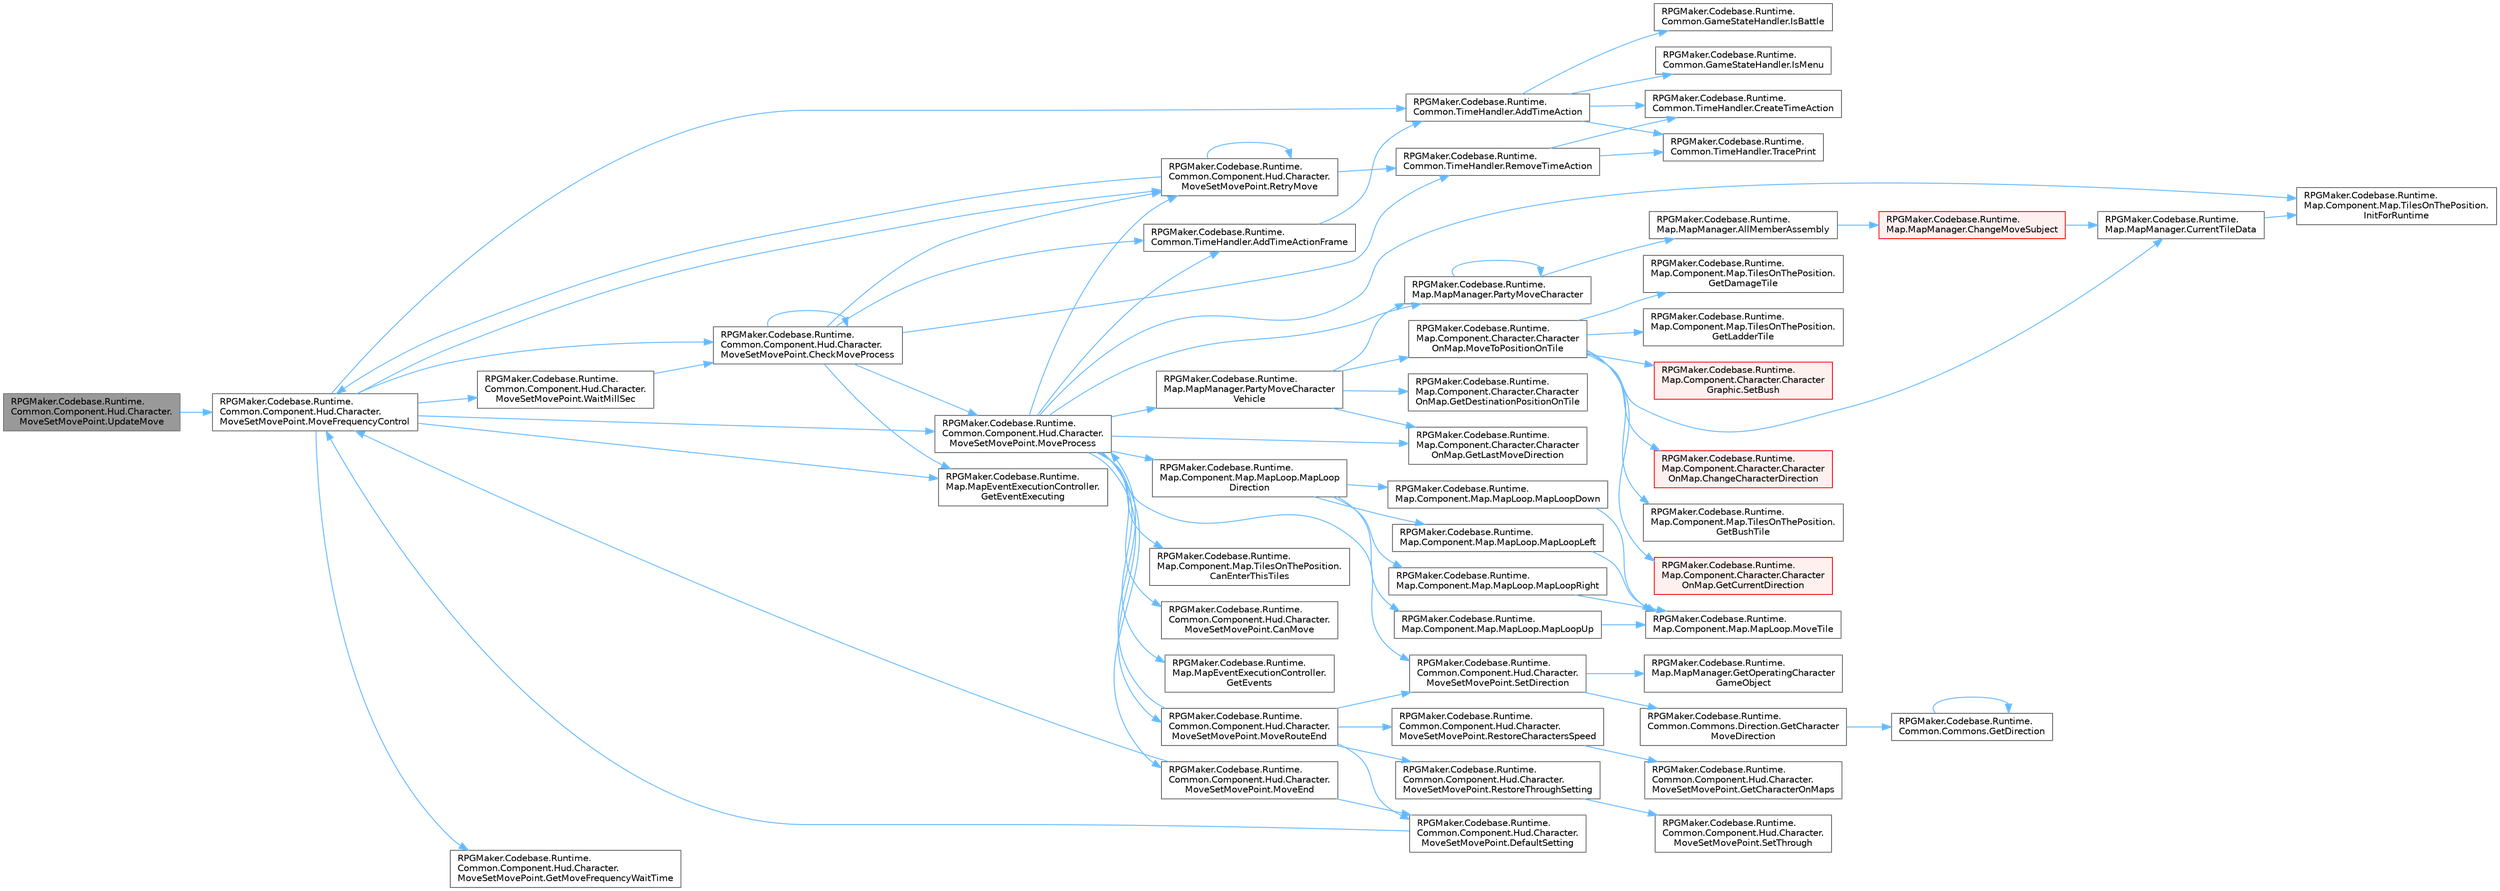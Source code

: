 digraph "RPGMaker.Codebase.Runtime.Common.Component.Hud.Character.MoveSetMovePoint.UpdateMove"
{
 // LATEX_PDF_SIZE
  bgcolor="transparent";
  edge [fontname=Helvetica,fontsize=10,labelfontname=Helvetica,labelfontsize=10];
  node [fontname=Helvetica,fontsize=10,shape=box,height=0.2,width=0.4];
  rankdir="LR";
  Node1 [id="Node000001",label="RPGMaker.Codebase.Runtime.\lCommon.Component.Hud.Character.\lMoveSetMovePoint.UpdateMove",height=0.2,width=0.4,color="gray40", fillcolor="grey60", style="filled", fontcolor="black",tooltip="😁 移動更新"];
  Node1 -> Node2 [id="edge1_Node000001_Node000002",color="steelblue1",style="solid",tooltip=" "];
  Node2 [id="Node000002",label="RPGMaker.Codebase.Runtime.\lCommon.Component.Hud.Character.\lMoveSetMovePoint.MoveFrequencyControl",height=0.2,width=0.4,color="grey40", fillcolor="white", style="filled",URL="$d9/dcc/class_r_p_g_maker_1_1_codebase_1_1_runtime_1_1_common_1_1_component_1_1_hud_1_1_character_1_1_move_set_move_point.html#a3f0d798a4b42b2b5c82047580086e240",tooltip="😁 移動頻度を制御。"];
  Node2 -> Node3 [id="edge2_Node000002_Node000003",color="steelblue1",style="solid",tooltip=" "];
  Node3 [id="Node000003",label="RPGMaker.Codebase.Runtime.\lCommon.TimeHandler.AddTimeAction",height=0.2,width=0.4,color="grey40", fillcolor="white", style="filled",URL="$d3/dac/class_r_p_g_maker_1_1_codebase_1_1_runtime_1_1_common_1_1_time_handler.html#ac4a358a4a2136a175a780d969a5a2ae2",tooltip="😁 実行するActionの登録"];
  Node3 -> Node4 [id="edge3_Node000003_Node000004",color="steelblue1",style="solid",tooltip=" "];
  Node4 [id="Node000004",label="RPGMaker.Codebase.Runtime.\lCommon.TimeHandler.CreateTimeAction",height=0.2,width=0.4,color="grey40", fillcolor="white", style="filled",URL="$d3/dac/class_r_p_g_maker_1_1_codebase_1_1_runtime_1_1_common_1_1_time_handler.html#a5eef3d1f8380e9a82f53b599f3a3b2d5",tooltip="😁 時間動作作成"];
  Node3 -> Node5 [id="edge4_Node000003_Node000005",color="steelblue1",style="solid",tooltip=" "];
  Node5 [id="Node000005",label="RPGMaker.Codebase.Runtime.\lCommon.GameStateHandler.IsBattle",height=0.2,width=0.4,color="grey40", fillcolor="white", style="filled",URL="$de/d2c/class_r_p_g_maker_1_1_codebase_1_1_runtime_1_1_common_1_1_game_state_handler.html#ad21ee0055358ca67238c33be028d2d7b",tooltip="😁 現在の状態がBATTLEまたは、BATTLE_EVENTかどうかを返却する"];
  Node3 -> Node6 [id="edge5_Node000003_Node000006",color="steelblue1",style="solid",tooltip=" "];
  Node6 [id="Node000006",label="RPGMaker.Codebase.Runtime.\lCommon.GameStateHandler.IsMenu",height=0.2,width=0.4,color="grey40", fillcolor="white", style="filled",URL="$de/d2c/class_r_p_g_maker_1_1_codebase_1_1_runtime_1_1_common_1_1_game_state_handler.html#a08635f6fd879412581bd0c23e3559838",tooltip="😁 現在の状態がMENUかどうかを返却する"];
  Node3 -> Node7 [id="edge6_Node000003_Node000007",color="steelblue1",style="solid",tooltip=" "];
  Node7 [id="Node000007",label="RPGMaker.Codebase.Runtime.\lCommon.TimeHandler.TracePrint",height=0.2,width=0.4,color="grey40", fillcolor="white", style="filled",URL="$d3/dac/class_r_p_g_maker_1_1_codebase_1_1_runtime_1_1_common_1_1_time_handler.html#a8c7773e140b3739304925ce8a0198ee5",tooltip="😁 トレース・プリント"];
  Node2 -> Node8 [id="edge7_Node000002_Node000008",color="steelblue1",style="solid",tooltip=" "];
  Node8 [id="Node000008",label="RPGMaker.Codebase.Runtime.\lCommon.Component.Hud.Character.\lMoveSetMovePoint.CheckMoveProcess",height=0.2,width=0.4,color="grey40", fillcolor="white", style="filled",URL="$d9/dcc/class_r_p_g_maker_1_1_codebase_1_1_runtime_1_1_common_1_1_component_1_1_hud_1_1_character_1_1_move_set_move_point.html#a2bae2a194cc3c0c8d04f6fbba15a96a2",tooltip="😁 移動処理チェック"];
  Node8 -> Node9 [id="edge8_Node000008_Node000009",color="steelblue1",style="solid",tooltip=" "];
  Node9 [id="Node000009",label="RPGMaker.Codebase.Runtime.\lCommon.TimeHandler.AddTimeActionFrame",height=0.2,width=0.4,color="grey40", fillcolor="white", style="filled",URL="$d3/dac/class_r_p_g_maker_1_1_codebase_1_1_runtime_1_1_common_1_1_time_handler.html#a5c537e03f3a56943fb0fd5520eba9885",tooltip="😁 実行するActionの登録（フレーム指定）"];
  Node9 -> Node3 [id="edge9_Node000009_Node000003",color="steelblue1",style="solid",tooltip=" "];
  Node8 -> Node8 [id="edge10_Node000008_Node000008",color="steelblue1",style="solid",tooltip=" "];
  Node8 -> Node10 [id="edge11_Node000008_Node000010",color="steelblue1",style="solid",tooltip=" "];
  Node10 [id="Node000010",label="RPGMaker.Codebase.Runtime.\lMap.MapEventExecutionController.\lGetEventExecuting",height=0.2,width=0.4,color="grey40", fillcolor="white", style="filled",URL="$db/d6c/class_r_p_g_maker_1_1_codebase_1_1_runtime_1_1_map_1_1_map_event_execution_controller.html#ad33ee876fdbf3922e04bafc57666e145",tooltip="イベントが実行中かどうかの返却"];
  Node8 -> Node11 [id="edge12_Node000008_Node000011",color="steelblue1",style="solid",tooltip=" "];
  Node11 [id="Node000011",label="RPGMaker.Codebase.Runtime.\lCommon.Component.Hud.Character.\lMoveSetMovePoint.MoveProcess",height=0.2,width=0.4,color="grey40", fillcolor="white", style="filled",URL="$d9/dcc/class_r_p_g_maker_1_1_codebase_1_1_runtime_1_1_common_1_1_component_1_1_hud_1_1_character_1_1_move_set_move_point.html#a185f808a65cadb15dd740c3e90ee7304",tooltip="😁 処理移動"];
  Node11 -> Node9 [id="edge13_Node000011_Node000009",color="steelblue1",style="solid",tooltip=" "];
  Node11 -> Node12 [id="edge14_Node000011_Node000012",color="steelblue1",style="solid",tooltip=" "];
  Node12 [id="Node000012",label="RPGMaker.Codebase.Runtime.\lMap.Component.Map.TilesOnThePosition.\lCanEnterThisTiles",height=0.2,width=0.4,color="grey40", fillcolor="white", style="filled",URL="$d6/dfd/class_r_p_g_maker_1_1_codebase_1_1_runtime_1_1_map_1_1_component_1_1_map_1_1_tiles_on_the_position.html#a5f7d88633327ea157c635f7e782701e1",tooltip="同位置のこのタイル群に進入できるか？"];
  Node11 -> Node13 [id="edge15_Node000011_Node000013",color="steelblue1",style="solid",tooltip=" "];
  Node13 [id="Node000013",label="RPGMaker.Codebase.Runtime.\lCommon.Component.Hud.Character.\lMoveSetMovePoint.CanMove",height=0.2,width=0.4,color="grey40", fillcolor="white", style="filled",URL="$d9/dcc/class_r_p_g_maker_1_1_codebase_1_1_runtime_1_1_common_1_1_component_1_1_hud_1_1_character_1_1_move_set_move_point.html#a364d2e7a9985b8992f7edc78488dde72",tooltip="😁 移動できる？"];
  Node11 -> Node14 [id="edge16_Node000011_Node000014",color="steelblue1",style="solid",tooltip=" "];
  Node14 [id="Node000014",label="RPGMaker.Codebase.Runtime.\lMap.MapEventExecutionController.\lGetEvents",height=0.2,width=0.4,color="grey40", fillcolor="white", style="filled",URL="$db/d6c/class_r_p_g_maker_1_1_codebase_1_1_runtime_1_1_map_1_1_map_event_execution_controller.html#a9bbf8c17f4e918ec6053dc6901d9fd17",tooltip="マップ内のイベントリスト返却"];
  Node11 -> Node15 [id="edge17_Node000011_Node000015",color="steelblue1",style="solid",tooltip=" "];
  Node15 [id="Node000015",label="RPGMaker.Codebase.Runtime.\lMap.Component.Character.Character\lOnMap.GetLastMoveDirection",height=0.2,width=0.4,color="grey40", fillcolor="white", style="filled",URL="$d0/dad/class_r_p_g_maker_1_1_codebase_1_1_runtime_1_1_map_1_1_component_1_1_character_1_1_character_on_map.html#aabf1ffc447d7f9d004dc8d8c99012a47",tooltip="最終の移動方向を取得"];
  Node11 -> Node16 [id="edge18_Node000011_Node000016",color="steelblue1",style="solid",tooltip=" "];
  Node16 [id="Node000016",label="RPGMaker.Codebase.Runtime.\lMap.Component.Map.TilesOnThePosition.\lInitForRuntime",height=0.2,width=0.4,color="grey40", fillcolor="white", style="filled",URL="$d6/dfd/class_r_p_g_maker_1_1_codebase_1_1_runtime_1_1_map_1_1_component_1_1_map_1_1_tiles_on_the_position.html#a8398da125f7b80fed7caf475f9f03da8",tooltip="初期化"];
  Node11 -> Node17 [id="edge19_Node000011_Node000017",color="steelblue1",style="solid",tooltip=" "];
  Node17 [id="Node000017",label="RPGMaker.Codebase.Runtime.\lMap.Component.Map.MapLoop.MapLoop\lDirection",height=0.2,width=0.4,color="grey40", fillcolor="white", style="filled",URL="$d9/d69/class_r_p_g_maker_1_1_codebase_1_1_runtime_1_1_map_1_1_component_1_1_map_1_1_map_loop.html#a8ae0115857ad2d7b9e6f9662cbc0ac9d",tooltip=" "];
  Node17 -> Node18 [id="edge20_Node000017_Node000018",color="steelblue1",style="solid",tooltip=" "];
  Node18 [id="Node000018",label="RPGMaker.Codebase.Runtime.\lMap.Component.Map.MapLoop.MapLoopDown",height=0.2,width=0.4,color="grey40", fillcolor="white", style="filled",URL="$d9/d69/class_r_p_g_maker_1_1_codebase_1_1_runtime_1_1_map_1_1_component_1_1_map_1_1_map_loop.html#a4956c65a69b96cbc92ab56853c8f7053",tooltip="下に移動。"];
  Node18 -> Node19 [id="edge21_Node000018_Node000019",color="steelblue1",style="solid",tooltip=" "];
  Node19 [id="Node000019",label="RPGMaker.Codebase.Runtime.\lMap.Component.Map.MapLoop.MoveTile",height=0.2,width=0.4,color="grey40", fillcolor="white", style="filled",URL="$d9/d69/class_r_p_g_maker_1_1_codebase_1_1_runtime_1_1_map_1_1_component_1_1_map_1_1_map_loop.html#a16c2a802da253df85ebc302260261c53",tooltip=" "];
  Node17 -> Node20 [id="edge22_Node000017_Node000020",color="steelblue1",style="solid",tooltip=" "];
  Node20 [id="Node000020",label="RPGMaker.Codebase.Runtime.\lMap.Component.Map.MapLoop.MapLoopLeft",height=0.2,width=0.4,color="grey40", fillcolor="white", style="filled",URL="$d9/d69/class_r_p_g_maker_1_1_codebase_1_1_runtime_1_1_map_1_1_component_1_1_map_1_1_map_loop.html#afd1c543946780cbeb6abd4369aab6524",tooltip="左に移動。"];
  Node20 -> Node19 [id="edge23_Node000020_Node000019",color="steelblue1",style="solid",tooltip=" "];
  Node17 -> Node21 [id="edge24_Node000017_Node000021",color="steelblue1",style="solid",tooltip=" "];
  Node21 [id="Node000021",label="RPGMaker.Codebase.Runtime.\lMap.Component.Map.MapLoop.MapLoopRight",height=0.2,width=0.4,color="grey40", fillcolor="white", style="filled",URL="$d9/d69/class_r_p_g_maker_1_1_codebase_1_1_runtime_1_1_map_1_1_component_1_1_map_1_1_map_loop.html#aee4608e08d644a7cbf711d59159c7074",tooltip="右に移動。"];
  Node21 -> Node19 [id="edge25_Node000021_Node000019",color="steelblue1",style="solid",tooltip=" "];
  Node17 -> Node22 [id="edge26_Node000017_Node000022",color="steelblue1",style="solid",tooltip=" "];
  Node22 [id="Node000022",label="RPGMaker.Codebase.Runtime.\lMap.Component.Map.MapLoop.MapLoopUp",height=0.2,width=0.4,color="grey40", fillcolor="white", style="filled",URL="$d9/d69/class_r_p_g_maker_1_1_codebase_1_1_runtime_1_1_map_1_1_component_1_1_map_1_1_map_loop.html#a7c827cae05367fe97e5949ef108a68d5",tooltip="上に移動。"];
  Node22 -> Node19 [id="edge27_Node000022_Node000019",color="steelblue1",style="solid",tooltip=" "];
  Node11 -> Node23 [id="edge28_Node000011_Node000023",color="steelblue1",style="solid",tooltip=" "];
  Node23 [id="Node000023",label="RPGMaker.Codebase.Runtime.\lCommon.Component.Hud.Character.\lMoveSetMovePoint.MoveEnd",height=0.2,width=0.4,color="grey40", fillcolor="white", style="filled",URL="$d9/dcc/class_r_p_g_maker_1_1_codebase_1_1_runtime_1_1_common_1_1_component_1_1_hud_1_1_character_1_1_move_set_move_point.html#a6fe6c9af82d5cebbf9b2396ef25d2d6e",tooltip="😁 終了移動"];
  Node23 -> Node24 [id="edge29_Node000023_Node000024",color="steelblue1",style="solid",tooltip=" "];
  Node24 [id="Node000024",label="RPGMaker.Codebase.Runtime.\lCommon.Component.Hud.Character.\lMoveSetMovePoint.DefaultSetting",height=0.2,width=0.4,color="grey40", fillcolor="white", style="filled",URL="$d9/dcc/class_r_p_g_maker_1_1_codebase_1_1_runtime_1_1_common_1_1_component_1_1_hud_1_1_character_1_1_move_set_move_point.html#ac49057818366ab2454ec71dc8cabb06e",tooltip="😁 初期設定に戻す"];
  Node24 -> Node2 [id="edge30_Node000024_Node000002",color="steelblue1",style="solid",tooltip=" "];
  Node23 -> Node2 [id="edge31_Node000023_Node000002",color="steelblue1",style="solid",tooltip=" "];
  Node11 -> Node25 [id="edge32_Node000011_Node000025",color="steelblue1",style="solid",tooltip=" "];
  Node25 [id="Node000025",label="RPGMaker.Codebase.Runtime.\lCommon.Component.Hud.Character.\lMoveSetMovePoint.MoveRouteEnd",height=0.2,width=0.4,color="grey40", fillcolor="white", style="filled",URL="$d9/dcc/class_r_p_g_maker_1_1_codebase_1_1_runtime_1_1_common_1_1_component_1_1_hud_1_1_character_1_1_move_set_move_point.html#a9557007b5522510285b73c3bff865926",tooltip="😁 経路終了移動"];
  Node25 -> Node24 [id="edge33_Node000025_Node000024",color="steelblue1",style="solid",tooltip=" "];
  Node25 -> Node11 [id="edge34_Node000025_Node000011",color="steelblue1",style="solid",tooltip=" "];
  Node25 -> Node26 [id="edge35_Node000025_Node000026",color="steelblue1",style="solid",tooltip=" "];
  Node26 [id="Node000026",label="RPGMaker.Codebase.Runtime.\lCommon.Component.Hud.Character.\lMoveSetMovePoint.RestoreCharactersSpeed",height=0.2,width=0.4,color="grey40", fillcolor="white", style="filled",URL="$d9/dcc/class_r_p_g_maker_1_1_codebase_1_1_runtime_1_1_common_1_1_component_1_1_hud_1_1_character_1_1_move_set_move_point.html#a3ce46944ed03a4d4c041560b74a53f5e",tooltip="😁 キャラクター速度復元"];
  Node26 -> Node27 [id="edge36_Node000026_Node000027",color="steelblue1",style="solid",tooltip=" "];
  Node27 [id="Node000027",label="RPGMaker.Codebase.Runtime.\lCommon.Component.Hud.Character.\lMoveSetMovePoint.GetCharacterOnMaps",height=0.2,width=0.4,color="grey40", fillcolor="white", style="filled",URL="$d9/dcc/class_r_p_g_maker_1_1_codebase_1_1_runtime_1_1_common_1_1_component_1_1_hud_1_1_character_1_1_move_set_move_point.html#a5b15b9cde848eda32ebb8c59700773dd",tooltip="😁 マップ上のキャラクター取得"];
  Node25 -> Node28 [id="edge37_Node000025_Node000028",color="steelblue1",style="solid",tooltip=" "];
  Node28 [id="Node000028",label="RPGMaker.Codebase.Runtime.\lCommon.Component.Hud.Character.\lMoveSetMovePoint.RestoreThroughSetting",height=0.2,width=0.4,color="grey40", fillcolor="white", style="filled",URL="$d9/dcc/class_r_p_g_maker_1_1_codebase_1_1_runtime_1_1_common_1_1_component_1_1_hud_1_1_character_1_1_move_set_move_point.html#ada413139e35c082c16b37c0cd07c63e9",tooltip="😁 すり抜け設定復元"];
  Node28 -> Node29 [id="edge38_Node000028_Node000029",color="steelblue1",style="solid",tooltip=" "];
  Node29 [id="Node000029",label="RPGMaker.Codebase.Runtime.\lCommon.Component.Hud.Character.\lMoveSetMovePoint.SetThrough",height=0.2,width=0.4,color="grey40", fillcolor="white", style="filled",URL="$d9/dcc/class_r_p_g_maker_1_1_codebase_1_1_runtime_1_1_common_1_1_component_1_1_hud_1_1_character_1_1_move_set_move_point.html#a967b29797db4c8f59b8b4eef425392d8",tooltip="😁 通り抜け設定"];
  Node25 -> Node30 [id="edge39_Node000025_Node000030",color="steelblue1",style="solid",tooltip=" "];
  Node30 [id="Node000030",label="RPGMaker.Codebase.Runtime.\lCommon.Component.Hud.Character.\lMoveSetMovePoint.SetDirection",height=0.2,width=0.4,color="grey40", fillcolor="white", style="filled",URL="$d9/dcc/class_r_p_g_maker_1_1_codebase_1_1_runtime_1_1_common_1_1_component_1_1_hud_1_1_character_1_1_move_set_move_point.html#a1fa92c709e026833f9fc66e71600a785",tooltip="😁 向き設定"];
  Node30 -> Node31 [id="edge40_Node000030_Node000031",color="steelblue1",style="solid",tooltip=" "];
  Node31 [id="Node000031",label="RPGMaker.Codebase.Runtime.\lCommon.Commons.Direction.GetCharacter\lMoveDirection",height=0.2,width=0.4,color="grey40", fillcolor="white", style="filled",URL="$d8/df4/class_r_p_g_maker_1_1_codebase_1_1_runtime_1_1_common_1_1_commons_1_1_direction.html#a65533210e04ab17a0d7c37bf7d99ff84",tooltip="😁 向きを取得。"];
  Node31 -> Node32 [id="edge41_Node000031_Node000032",color="steelblue1",style="solid",tooltip=" "];
  Node32 [id="Node000032",label="RPGMaker.Codebase.Runtime.\lCommon.Commons.GetDirection",height=0.2,width=0.4,color="grey40", fillcolor="white", style="filled",URL="$d8/d0e/class_r_p_g_maker_1_1_codebase_1_1_runtime_1_1_common_1_1_commons.html#a9a48faa84d1ec4ee59937831120f2406",tooltip=" "];
  Node32 -> Node32 [id="edge42_Node000032_Node000032",color="steelblue1",style="solid",tooltip=" "];
  Node30 -> Node33 [id="edge43_Node000030_Node000033",color="steelblue1",style="solid",tooltip=" "];
  Node33 [id="Node000033",label="RPGMaker.Codebase.Runtime.\lMap.MapManager.GetOperatingCharacter\lGameObject",height=0.2,width=0.4,color="grey40", fillcolor="white", style="filled",URL="$d5/d0f/class_r_p_g_maker_1_1_codebase_1_1_runtime_1_1_map_1_1_map_manager.html#a892881fd911e9d07d7eb06725735e128",tooltip="操作中のキャラクター（アクター or 乗り物）のGameObject"];
  Node11 -> Node34 [id="edge44_Node000011_Node000034",color="steelblue1",style="solid",tooltip=" "];
  Node34 [id="Node000034",label="RPGMaker.Codebase.Runtime.\lMap.MapManager.PartyMoveCharacter",height=0.2,width=0.4,color="grey40", fillcolor="white", style="filled",URL="$d5/d0f/class_r_p_g_maker_1_1_codebase_1_1_runtime_1_1_map_1_1_map_manager.html#a62362677c5fd951f473d6f35cbd01721",tooltip="パーティメンバーの移動"];
  Node34 -> Node35 [id="edge45_Node000034_Node000035",color="steelblue1",style="solid",tooltip=" "];
  Node35 [id="Node000035",label="RPGMaker.Codebase.Runtime.\lMap.MapManager.AllMemberAssembly",height=0.2,width=0.4,color="grey40", fillcolor="white", style="filled",URL="$d5/d0f/class_r_p_g_maker_1_1_codebase_1_1_runtime_1_1_map_1_1_map_manager.html#a8c6faf084ea80880467ab13a448e9bed",tooltip="全員集したにで操作切り替え"];
  Node35 -> Node36 [id="edge46_Node000035_Node000036",color="steelblue1",style="solid",tooltip=" "];
  Node36 [id="Node000036",label="RPGMaker.Codebase.Runtime.\lMap.MapManager.ChangeMoveSubject",height=0.2,width=0.4,color="red", fillcolor="#FFF0F0", style="filled",URL="$d5/d0f/class_r_p_g_maker_1_1_codebase_1_1_runtime_1_1_map_1_1_map_manager.html#a5d00d2c525cee192d90fc53bbc0c8682",tooltip=" "];
  Node36 -> Node42 [id="edge47_Node000036_Node000042",color="steelblue1",style="solid",tooltip=" "];
  Node42 [id="Node000042",label="RPGMaker.Codebase.Runtime.\lMap.MapManager.CurrentTileData",height=0.2,width=0.4,color="grey40", fillcolor="white", style="filled",URL="$d5/d0f/class_r_p_g_maker_1_1_codebase_1_1_runtime_1_1_map_1_1_map_manager.html#a6bd3ed94e7072c1d31769481ffb80100",tooltip="現在のマップのTilesOnThePositionを返却"];
  Node42 -> Node16 [id="edge48_Node000042_Node000016",color="steelblue1",style="solid",tooltip=" "];
  Node34 -> Node34 [id="edge49_Node000034_Node000034",color="steelblue1",style="solid",tooltip=" "];
  Node11 -> Node272 [id="edge50_Node000011_Node000272",color="steelblue1",style="solid",tooltip=" "];
  Node272 [id="Node000272",label="RPGMaker.Codebase.Runtime.\lMap.MapManager.PartyMoveCharacter\lVehicle",height=0.2,width=0.4,color="grey40", fillcolor="white", style="filled",URL="$d5/d0f/class_r_p_g_maker_1_1_codebase_1_1_runtime_1_1_map_1_1_map_manager.html#a9b5fcf45d85c8e52d14a0c5cef1a88a3",tooltip="パーティメンバーの移動 乗り物搭乗時"];
  Node272 -> Node273 [id="edge51_Node000272_Node000273",color="steelblue1",style="solid",tooltip=" "];
  Node273 [id="Node000273",label="RPGMaker.Codebase.Runtime.\lMap.Component.Character.Character\lOnMap.GetDestinationPositionOnTile",height=0.2,width=0.4,color="grey40", fillcolor="white", style="filled",URL="$d0/dad/class_r_p_g_maker_1_1_codebase_1_1_runtime_1_1_map_1_1_component_1_1_character_1_1_character_on_map.html#a934feeffa626f31f170030f382795fd1",tooltip="移動先のタイル位置を取得"];
  Node272 -> Node15 [id="edge52_Node000272_Node000015",color="steelblue1",style="solid",tooltip=" "];
  Node272 -> Node211 [id="edge53_Node000272_Node000211",color="steelblue1",style="solid",tooltip=" "];
  Node211 [id="Node000211",label="RPGMaker.Codebase.Runtime.\lMap.Component.Character.Character\lOnMap.MoveToPositionOnTile",height=0.2,width=0.4,color="grey40", fillcolor="white", style="filled",URL="$d0/dad/class_r_p_g_maker_1_1_codebase_1_1_runtime_1_1_map_1_1_component_1_1_character_1_1_character_on_map.html#ad2d967761c9c99d601e1230d00f85606",tooltip="指定したタイルの位置へ移動する"];
  Node211 -> Node67 [id="edge54_Node000211_Node000067",color="steelblue1",style="solid",tooltip=" "];
  Node67 [id="Node000067",label="RPGMaker.Codebase.Runtime.\lMap.Component.Character.Character\lOnMap.ChangeCharacterDirection",height=0.2,width=0.4,color="red", fillcolor="#FFF0F0", style="filled",URL="$d0/dad/class_r_p_g_maker_1_1_codebase_1_1_runtime_1_1_map_1_1_component_1_1_character_1_1_character_on_map.html#adfcb95a5cb4a72b7940a9260b208703e",tooltip="向きを変える"];
  Node211 -> Node42 [id="edge55_Node000211_Node000042",color="steelblue1",style="solid",tooltip=" "];
  Node211 -> Node212 [id="edge56_Node000211_Node000212",color="steelblue1",style="solid",tooltip=" "];
  Node212 [id="Node000212",label="RPGMaker.Codebase.Runtime.\lMap.Component.Map.TilesOnThePosition.\lGetBushTile",height=0.2,width=0.4,color="grey40", fillcolor="white", style="filled",URL="$d6/dfd/class_r_p_g_maker_1_1_codebase_1_1_runtime_1_1_map_1_1_component_1_1_map_1_1_tiles_on_the_position.html#ab54dca63bd99ba458cdc5da00c2fc9cd",tooltip="茂み属性の取得"];
  Node211 -> Node198 [id="edge57_Node000211_Node000198",color="steelblue1",style="solid",tooltip=" "];
  Node198 [id="Node000198",label="RPGMaker.Codebase.Runtime.\lMap.Component.Character.Character\lOnMap.GetCurrentDirection",height=0.2,width=0.4,color="red", fillcolor="#FFF0F0", style="filled",URL="$d0/dad/class_r_p_g_maker_1_1_codebase_1_1_runtime_1_1_map_1_1_component_1_1_character_1_1_character_on_map.html#a5fb2129b6ab88b1ef5d20e6a304e0391",tooltip="現在の向きを取得"];
  Node211 -> Node213 [id="edge58_Node000211_Node000213",color="steelblue1",style="solid",tooltip=" "];
  Node213 [id="Node000213",label="RPGMaker.Codebase.Runtime.\lMap.Component.Map.TilesOnThePosition.\lGetDamageTile",height=0.2,width=0.4,color="grey40", fillcolor="white", style="filled",URL="$d6/dfd/class_r_p_g_maker_1_1_codebase_1_1_runtime_1_1_map_1_1_component_1_1_map_1_1_tiles_on_the_position.html#a996596de2d90d63dd2cdd55e6bc2d530",tooltip=" "];
  Node211 -> Node214 [id="edge59_Node000211_Node000214",color="steelblue1",style="solid",tooltip=" "];
  Node214 [id="Node000214",label="RPGMaker.Codebase.Runtime.\lMap.Component.Map.TilesOnThePosition.\lGetLadderTile",height=0.2,width=0.4,color="grey40", fillcolor="white", style="filled",URL="$d6/dfd/class_r_p_g_maker_1_1_codebase_1_1_runtime_1_1_map_1_1_component_1_1_map_1_1_tiles_on_the_position.html#acc9bf0cbe797ddaab5bc133d5ade08e5",tooltip="梯子属性の取得"];
  Node211 -> Node215 [id="edge60_Node000211_Node000215",color="steelblue1",style="solid",tooltip=" "];
  Node215 [id="Node000215",label="RPGMaker.Codebase.Runtime.\lMap.Component.Character.Character\lGraphic.SetBush",height=0.2,width=0.4,color="red", fillcolor="#FFF0F0", style="filled",URL="$da/d44/class_r_p_g_maker_1_1_codebase_1_1_runtime_1_1_map_1_1_component_1_1_character_1_1_character_graphic.html#aa8adad5cfcba74f1b8ab79cbada2e67e",tooltip="😁 藪設定"];
  Node272 -> Node34 [id="edge61_Node000272_Node000034",color="steelblue1",style="solid",tooltip=" "];
  Node11 -> Node274 [id="edge62_Node000011_Node000274",color="steelblue1",style="solid",tooltip=" "];
  Node274 [id="Node000274",label="RPGMaker.Codebase.Runtime.\lCommon.Component.Hud.Character.\lMoveSetMovePoint.RetryMove",height=0.2,width=0.4,color="grey40", fillcolor="white", style="filled",URL="$d9/dcc/class_r_p_g_maker_1_1_codebase_1_1_runtime_1_1_common_1_1_component_1_1_hud_1_1_character_1_1_move_set_move_point.html#ac9e46d3f60ddda66a0c7fa1ea42a6e9a",tooltip="😁 移動リトライ"];
  Node274 -> Node2 [id="edge63_Node000274_Node000002",color="steelblue1",style="solid",tooltip=" "];
  Node274 -> Node45 [id="edge64_Node000274_Node000045",color="steelblue1",style="solid",tooltip=" "];
  Node45 [id="Node000045",label="RPGMaker.Codebase.Runtime.\lCommon.TimeHandler.RemoveTimeAction",height=0.2,width=0.4,color="grey40", fillcolor="white", style="filled",URL="$d3/dac/class_r_p_g_maker_1_1_codebase_1_1_runtime_1_1_common_1_1_time_handler.html#acbacfdc0a0c421baed7613fc41529941",tooltip="😁 Actionの削除"];
  Node45 -> Node4 [id="edge65_Node000045_Node000004",color="steelblue1",style="solid",tooltip=" "];
  Node45 -> Node7 [id="edge66_Node000045_Node000007",color="steelblue1",style="solid",tooltip=" "];
  Node274 -> Node274 [id="edge67_Node000274_Node000274",color="steelblue1",style="solid",tooltip=" "];
  Node11 -> Node30 [id="edge68_Node000011_Node000030",color="steelblue1",style="solid",tooltip=" "];
  Node8 -> Node45 [id="edge69_Node000008_Node000045",color="steelblue1",style="solid",tooltip=" "];
  Node8 -> Node274 [id="edge70_Node000008_Node000274",color="steelblue1",style="solid",tooltip=" "];
  Node2 -> Node10 [id="edge71_Node000002_Node000010",color="steelblue1",style="solid",tooltip=" "];
  Node2 -> Node275 [id="edge72_Node000002_Node000275",color="steelblue1",style="solid",tooltip=" "];
  Node275 [id="Node000275",label="RPGMaker.Codebase.Runtime.\lCommon.Component.Hud.Character.\lMoveSetMovePoint.GetMoveFrequencyWaitTime",height=0.2,width=0.4,color="grey40", fillcolor="white", style="filled",URL="$d9/dcc/class_r_p_g_maker_1_1_codebase_1_1_runtime_1_1_common_1_1_component_1_1_hud_1_1_character_1_1_move_set_move_point.html#a70ed5020836219f341f14769838d98db",tooltip="😁 移動頻度待ち時間の取得"];
  Node2 -> Node11 [id="edge73_Node000002_Node000011",color="steelblue1",style="solid",tooltip=" "];
  Node2 -> Node274 [id="edge74_Node000002_Node000274",color="steelblue1",style="solid",tooltip=" "];
  Node2 -> Node276 [id="edge75_Node000002_Node000276",color="steelblue1",style="solid",tooltip=" "];
  Node276 [id="Node000276",label="RPGMaker.Codebase.Runtime.\lCommon.Component.Hud.Character.\lMoveSetMovePoint.WaitMillSec",height=0.2,width=0.4,color="grey40", fillcolor="white", style="filled",URL="$d9/dcc/class_r_p_g_maker_1_1_codebase_1_1_runtime_1_1_common_1_1_component_1_1_hud_1_1_character_1_1_move_set_move_point.html#a061e51eb3fce6b1a9d18d6ae9eb4ddbc",tooltip="😁 ミリ秒待ち"];
  Node276 -> Node8 [id="edge76_Node000276_Node000008",color="steelblue1",style="solid",tooltip=" "];
}
